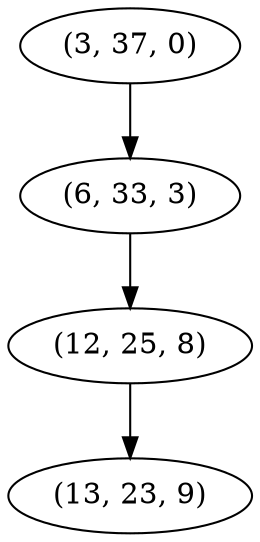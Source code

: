 digraph tree {
    "(3, 37, 0)";
    "(6, 33, 3)";
    "(12, 25, 8)";
    "(13, 23, 9)";
    "(3, 37, 0)" -> "(6, 33, 3)";
    "(6, 33, 3)" -> "(12, 25, 8)";
    "(12, 25, 8)" -> "(13, 23, 9)";
}
